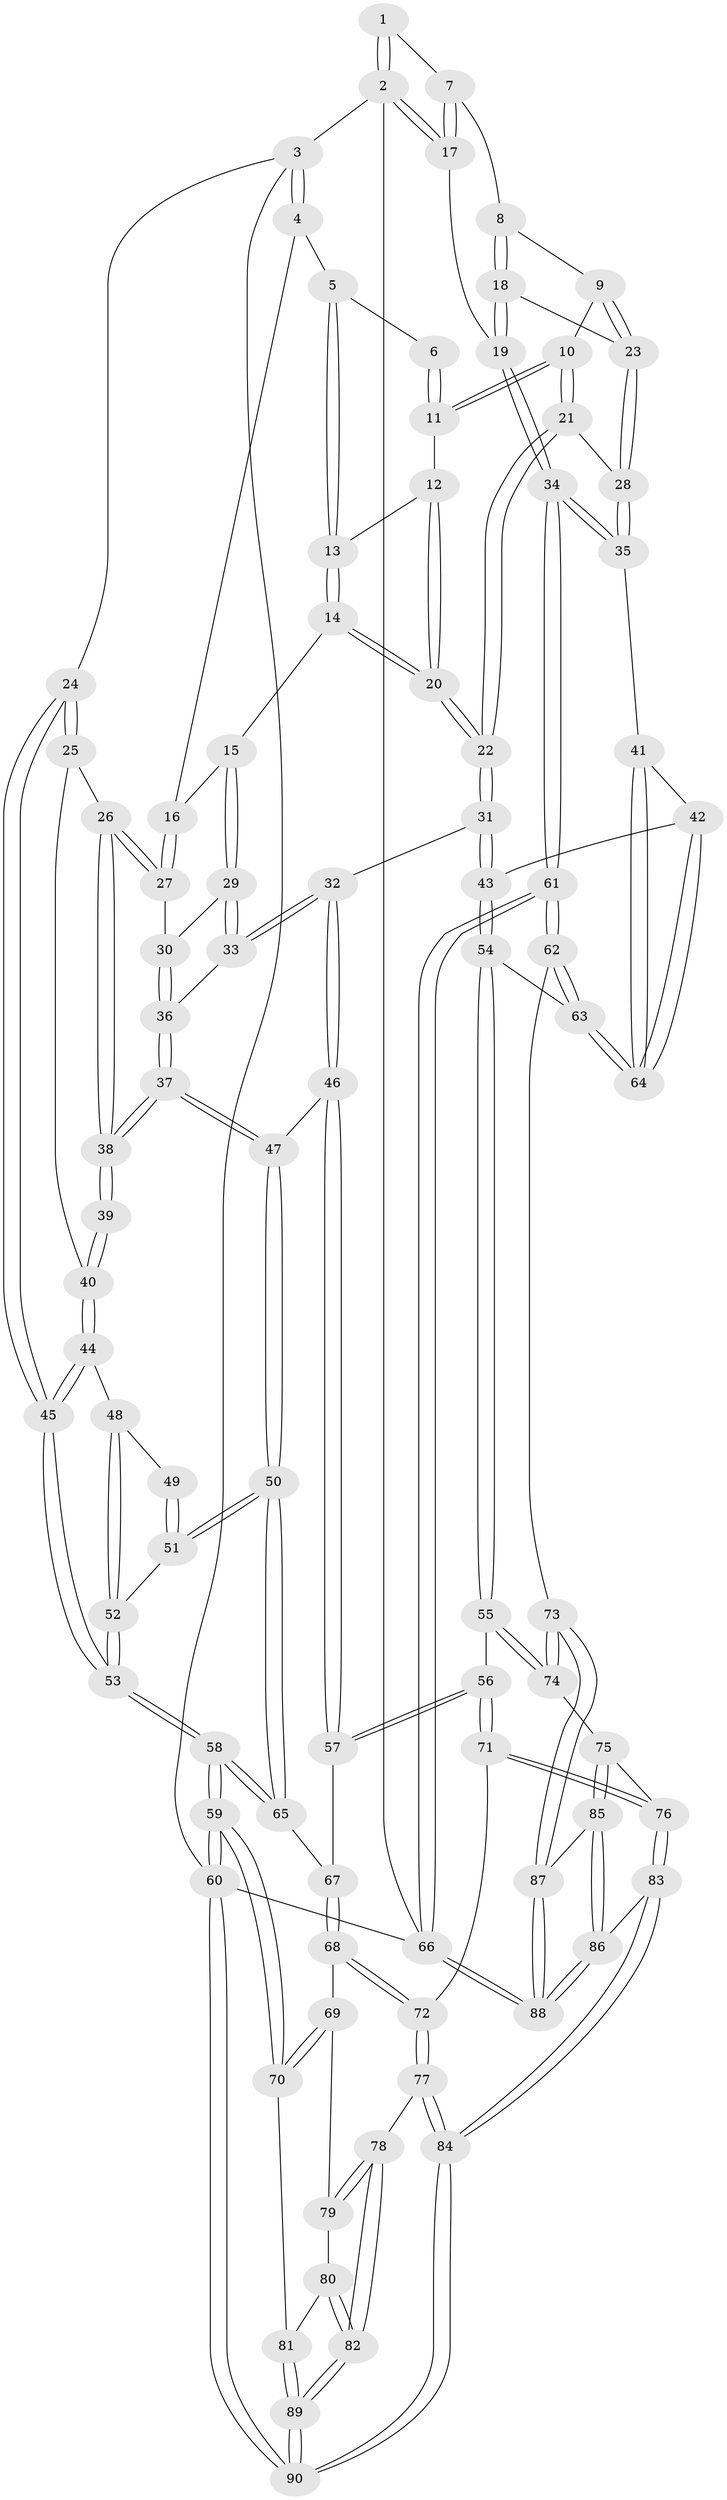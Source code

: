 // coarse degree distribution, {4: 0.2777777777777778, 5: 0.2222222222222222, 2: 0.05555555555555555, 3: 0.2777777777777778, 6: 0.08333333333333333, 8: 0.027777777777777776, 7: 0.05555555555555555}
// Generated by graph-tools (version 1.1) at 2025/21/03/04/25 18:21:35]
// undirected, 90 vertices, 222 edges
graph export_dot {
graph [start="1"]
  node [color=gray90,style=filled];
  1 [pos="+0.6976001027694148+0"];
  2 [pos="+1+0"];
  3 [pos="+0+0"];
  4 [pos="+0.37023943594630043+0"];
  5 [pos="+0.5164823653495577+0"];
  6 [pos="+0.6612234725448983+0"];
  7 [pos="+0.7857402757129825+0.0456261496191825"];
  8 [pos="+0.7866057389272946+0.05342816596259888"];
  9 [pos="+0.7591291039587597+0.08926999245893591"];
  10 [pos="+0.7169781230995196+0.11526216849591232"];
  11 [pos="+0.6693869192077462+0.09589076761975265"];
  12 [pos="+0.6510457229799302+0.10227472343877214"];
  13 [pos="+0.5363364534069385+0"];
  14 [pos="+0.5310640327779266+0.10158743504748836"];
  15 [pos="+0.45320690059029034+0.1354116111390034"];
  16 [pos="+0.3318979029475766+0.027290857066960203"];
  17 [pos="+1+0"];
  18 [pos="+0.8628355869328902+0.10484778399579957"];
  19 [pos="+1+0.18782380157700576"];
  20 [pos="+0.5822041568993437+0.16551557221218816"];
  21 [pos="+0.7080297068947985+0.20763776044832602"];
  22 [pos="+0.6012440554033566+0.27978790378344387"];
  23 [pos="+0.7968366220928034+0.17845292723224507"];
  24 [pos="+0+0"];
  25 [pos="+0+0.03746659931796363"];
  26 [pos="+0.10030733450957122+0.12266389744488762"];
  27 [pos="+0.28215486218532115+0.11894547161297964"];
  28 [pos="+0.7912595449806489+0.2161439980897916"];
  29 [pos="+0.43952964918293236+0.18139298696357475"];
  30 [pos="+0.2825964546135005+0.1203594007750029"];
  31 [pos="+0.5900827693172668+0.30911952931298836"];
  32 [pos="+0.4969602630228391+0.31643407461628414"];
  33 [pos="+0.4438759704038656+0.2684758945225436"];
  34 [pos="+1+0.22196252972708663"];
  35 [pos="+0.9119367588537252+0.3181207694739134"];
  36 [pos="+0.2993198728832898+0.24290715253314207"];
  37 [pos="+0.22022910276197039+0.3378549385682281"];
  38 [pos="+0.1652023263281997+0.312474253238905"];
  39 [pos="+0.12853718377037182+0.3211194604363593"];
  40 [pos="+0.0425896795195376+0.2608818794410785"];
  41 [pos="+0.8910353864690117+0.3387148754077642"];
  42 [pos="+0.7212574885680634+0.42711065220063293"];
  43 [pos="+0.6897136011879024+0.4318183358501029"];
  44 [pos="+0+0.3417774012690326"];
  45 [pos="+0+0.346935514163577"];
  46 [pos="+0.410276068712187+0.4287176198236789"];
  47 [pos="+0.2408848416716523+0.40117642020556604"];
  48 [pos="+0.051558079497190365+0.3550243034187345"];
  49 [pos="+0.12245844514938165+0.3244051631287455"];
  50 [pos="+0.1783760553683985+0.5494988346282013"];
  51 [pos="+0.08651177373622136+0.45847831742651746"];
  52 [pos="+0.05716519712441554+0.4371461141423271"];
  53 [pos="+0+0.5276824965079211"];
  54 [pos="+0.6176204145677963+0.60951012307156"];
  55 [pos="+0.604575557331514+0.6246467067790589"];
  56 [pos="+0.5623571405475571+0.6288511790353783"];
  57 [pos="+0.443564520773197+0.565310777635723"];
  58 [pos="+0+0.7061422634339116"];
  59 [pos="+0+0.7494098644186437"];
  60 [pos="+0+1"];
  61 [pos="+1+0.7298063077551259"];
  62 [pos="+0.9830721786115029+0.6798559020868928"];
  63 [pos="+0.9389891267736016+0.6419598078071729"];
  64 [pos="+0.9317361995575967+0.6285016591433551"];
  65 [pos="+0.17703625468001102+0.5650962924724586"];
  66 [pos="+1+1"];
  67 [pos="+0.2515940875413564+0.6371602390392423"];
  68 [pos="+0.2597666680725265+0.7149255848367738"];
  69 [pos="+0.19435116471693903+0.7974133361274084"];
  70 [pos="+0+0.7822060761005669"];
  71 [pos="+0.4292785307909028+0.8079206073272249"];
  72 [pos="+0.4080090648925025+0.812040676750616"];
  73 [pos="+0.7398279131847101+0.8111528663701529"];
  74 [pos="+0.6854558443127249+0.7776425384938827"];
  75 [pos="+0.5861821627092343+0.8684450140479455"];
  76 [pos="+0.4724980029776962+0.8459174119969852"];
  77 [pos="+0.3575241632055336+0.9071801585762854"];
  78 [pos="+0.221467904913113+0.8744005102733398"];
  79 [pos="+0.19489024474391237+0.8019444493465757"];
  80 [pos="+0.12112601151039264+0.9034587940429865"];
  81 [pos="+0.06526490585057+0.9206066277130979"];
  82 [pos="+0.20347710396762858+0.9524909122945103"];
  83 [pos="+0.5376826388347166+1"];
  84 [pos="+0.34977308797956375+1"];
  85 [pos="+0.5969212000385146+1"];
  86 [pos="+0.5456950890581123+1"];
  87 [pos="+0.7544243159360849+0.8641220845822658"];
  88 [pos="+1+1"];
  89 [pos="+0.2164914184147894+1"];
  90 [pos="+0.2237702102728001+1"];
  1 -- 2;
  1 -- 2;
  1 -- 7;
  2 -- 3;
  2 -- 17;
  2 -- 17;
  2 -- 66;
  3 -- 4;
  3 -- 4;
  3 -- 24;
  3 -- 60;
  4 -- 5;
  4 -- 16;
  5 -- 6;
  5 -- 13;
  5 -- 13;
  6 -- 11;
  6 -- 11;
  7 -- 8;
  7 -- 17;
  7 -- 17;
  8 -- 9;
  8 -- 18;
  8 -- 18;
  9 -- 10;
  9 -- 23;
  9 -- 23;
  10 -- 11;
  10 -- 11;
  10 -- 21;
  10 -- 21;
  11 -- 12;
  12 -- 13;
  12 -- 20;
  12 -- 20;
  13 -- 14;
  13 -- 14;
  14 -- 15;
  14 -- 20;
  14 -- 20;
  15 -- 16;
  15 -- 29;
  15 -- 29;
  16 -- 27;
  16 -- 27;
  17 -- 19;
  18 -- 19;
  18 -- 19;
  18 -- 23;
  19 -- 34;
  19 -- 34;
  20 -- 22;
  20 -- 22;
  21 -- 22;
  21 -- 22;
  21 -- 28;
  22 -- 31;
  22 -- 31;
  23 -- 28;
  23 -- 28;
  24 -- 25;
  24 -- 25;
  24 -- 45;
  24 -- 45;
  25 -- 26;
  25 -- 40;
  26 -- 27;
  26 -- 27;
  26 -- 38;
  26 -- 38;
  27 -- 30;
  28 -- 35;
  28 -- 35;
  29 -- 30;
  29 -- 33;
  29 -- 33;
  30 -- 36;
  30 -- 36;
  31 -- 32;
  31 -- 43;
  31 -- 43;
  32 -- 33;
  32 -- 33;
  32 -- 46;
  32 -- 46;
  33 -- 36;
  34 -- 35;
  34 -- 35;
  34 -- 61;
  34 -- 61;
  35 -- 41;
  36 -- 37;
  36 -- 37;
  37 -- 38;
  37 -- 38;
  37 -- 47;
  37 -- 47;
  38 -- 39;
  38 -- 39;
  39 -- 40;
  39 -- 40;
  40 -- 44;
  40 -- 44;
  41 -- 42;
  41 -- 64;
  41 -- 64;
  42 -- 43;
  42 -- 64;
  42 -- 64;
  43 -- 54;
  43 -- 54;
  44 -- 45;
  44 -- 45;
  44 -- 48;
  45 -- 53;
  45 -- 53;
  46 -- 47;
  46 -- 57;
  46 -- 57;
  47 -- 50;
  47 -- 50;
  48 -- 49;
  48 -- 52;
  48 -- 52;
  49 -- 51;
  49 -- 51;
  50 -- 51;
  50 -- 51;
  50 -- 65;
  50 -- 65;
  51 -- 52;
  52 -- 53;
  52 -- 53;
  53 -- 58;
  53 -- 58;
  54 -- 55;
  54 -- 55;
  54 -- 63;
  55 -- 56;
  55 -- 74;
  55 -- 74;
  56 -- 57;
  56 -- 57;
  56 -- 71;
  56 -- 71;
  57 -- 67;
  58 -- 59;
  58 -- 59;
  58 -- 65;
  58 -- 65;
  59 -- 60;
  59 -- 60;
  59 -- 70;
  59 -- 70;
  60 -- 90;
  60 -- 90;
  60 -- 66;
  61 -- 62;
  61 -- 62;
  61 -- 66;
  61 -- 66;
  62 -- 63;
  62 -- 63;
  62 -- 73;
  63 -- 64;
  63 -- 64;
  65 -- 67;
  66 -- 88;
  66 -- 88;
  67 -- 68;
  67 -- 68;
  68 -- 69;
  68 -- 72;
  68 -- 72;
  69 -- 70;
  69 -- 70;
  69 -- 79;
  70 -- 81;
  71 -- 72;
  71 -- 76;
  71 -- 76;
  72 -- 77;
  72 -- 77;
  73 -- 74;
  73 -- 74;
  73 -- 87;
  73 -- 87;
  74 -- 75;
  75 -- 76;
  75 -- 85;
  75 -- 85;
  76 -- 83;
  76 -- 83;
  77 -- 78;
  77 -- 84;
  77 -- 84;
  78 -- 79;
  78 -- 79;
  78 -- 82;
  78 -- 82;
  79 -- 80;
  80 -- 81;
  80 -- 82;
  80 -- 82;
  81 -- 89;
  81 -- 89;
  82 -- 89;
  82 -- 89;
  83 -- 84;
  83 -- 84;
  83 -- 86;
  84 -- 90;
  84 -- 90;
  85 -- 86;
  85 -- 86;
  85 -- 87;
  86 -- 88;
  86 -- 88;
  87 -- 88;
  87 -- 88;
  89 -- 90;
  89 -- 90;
}
